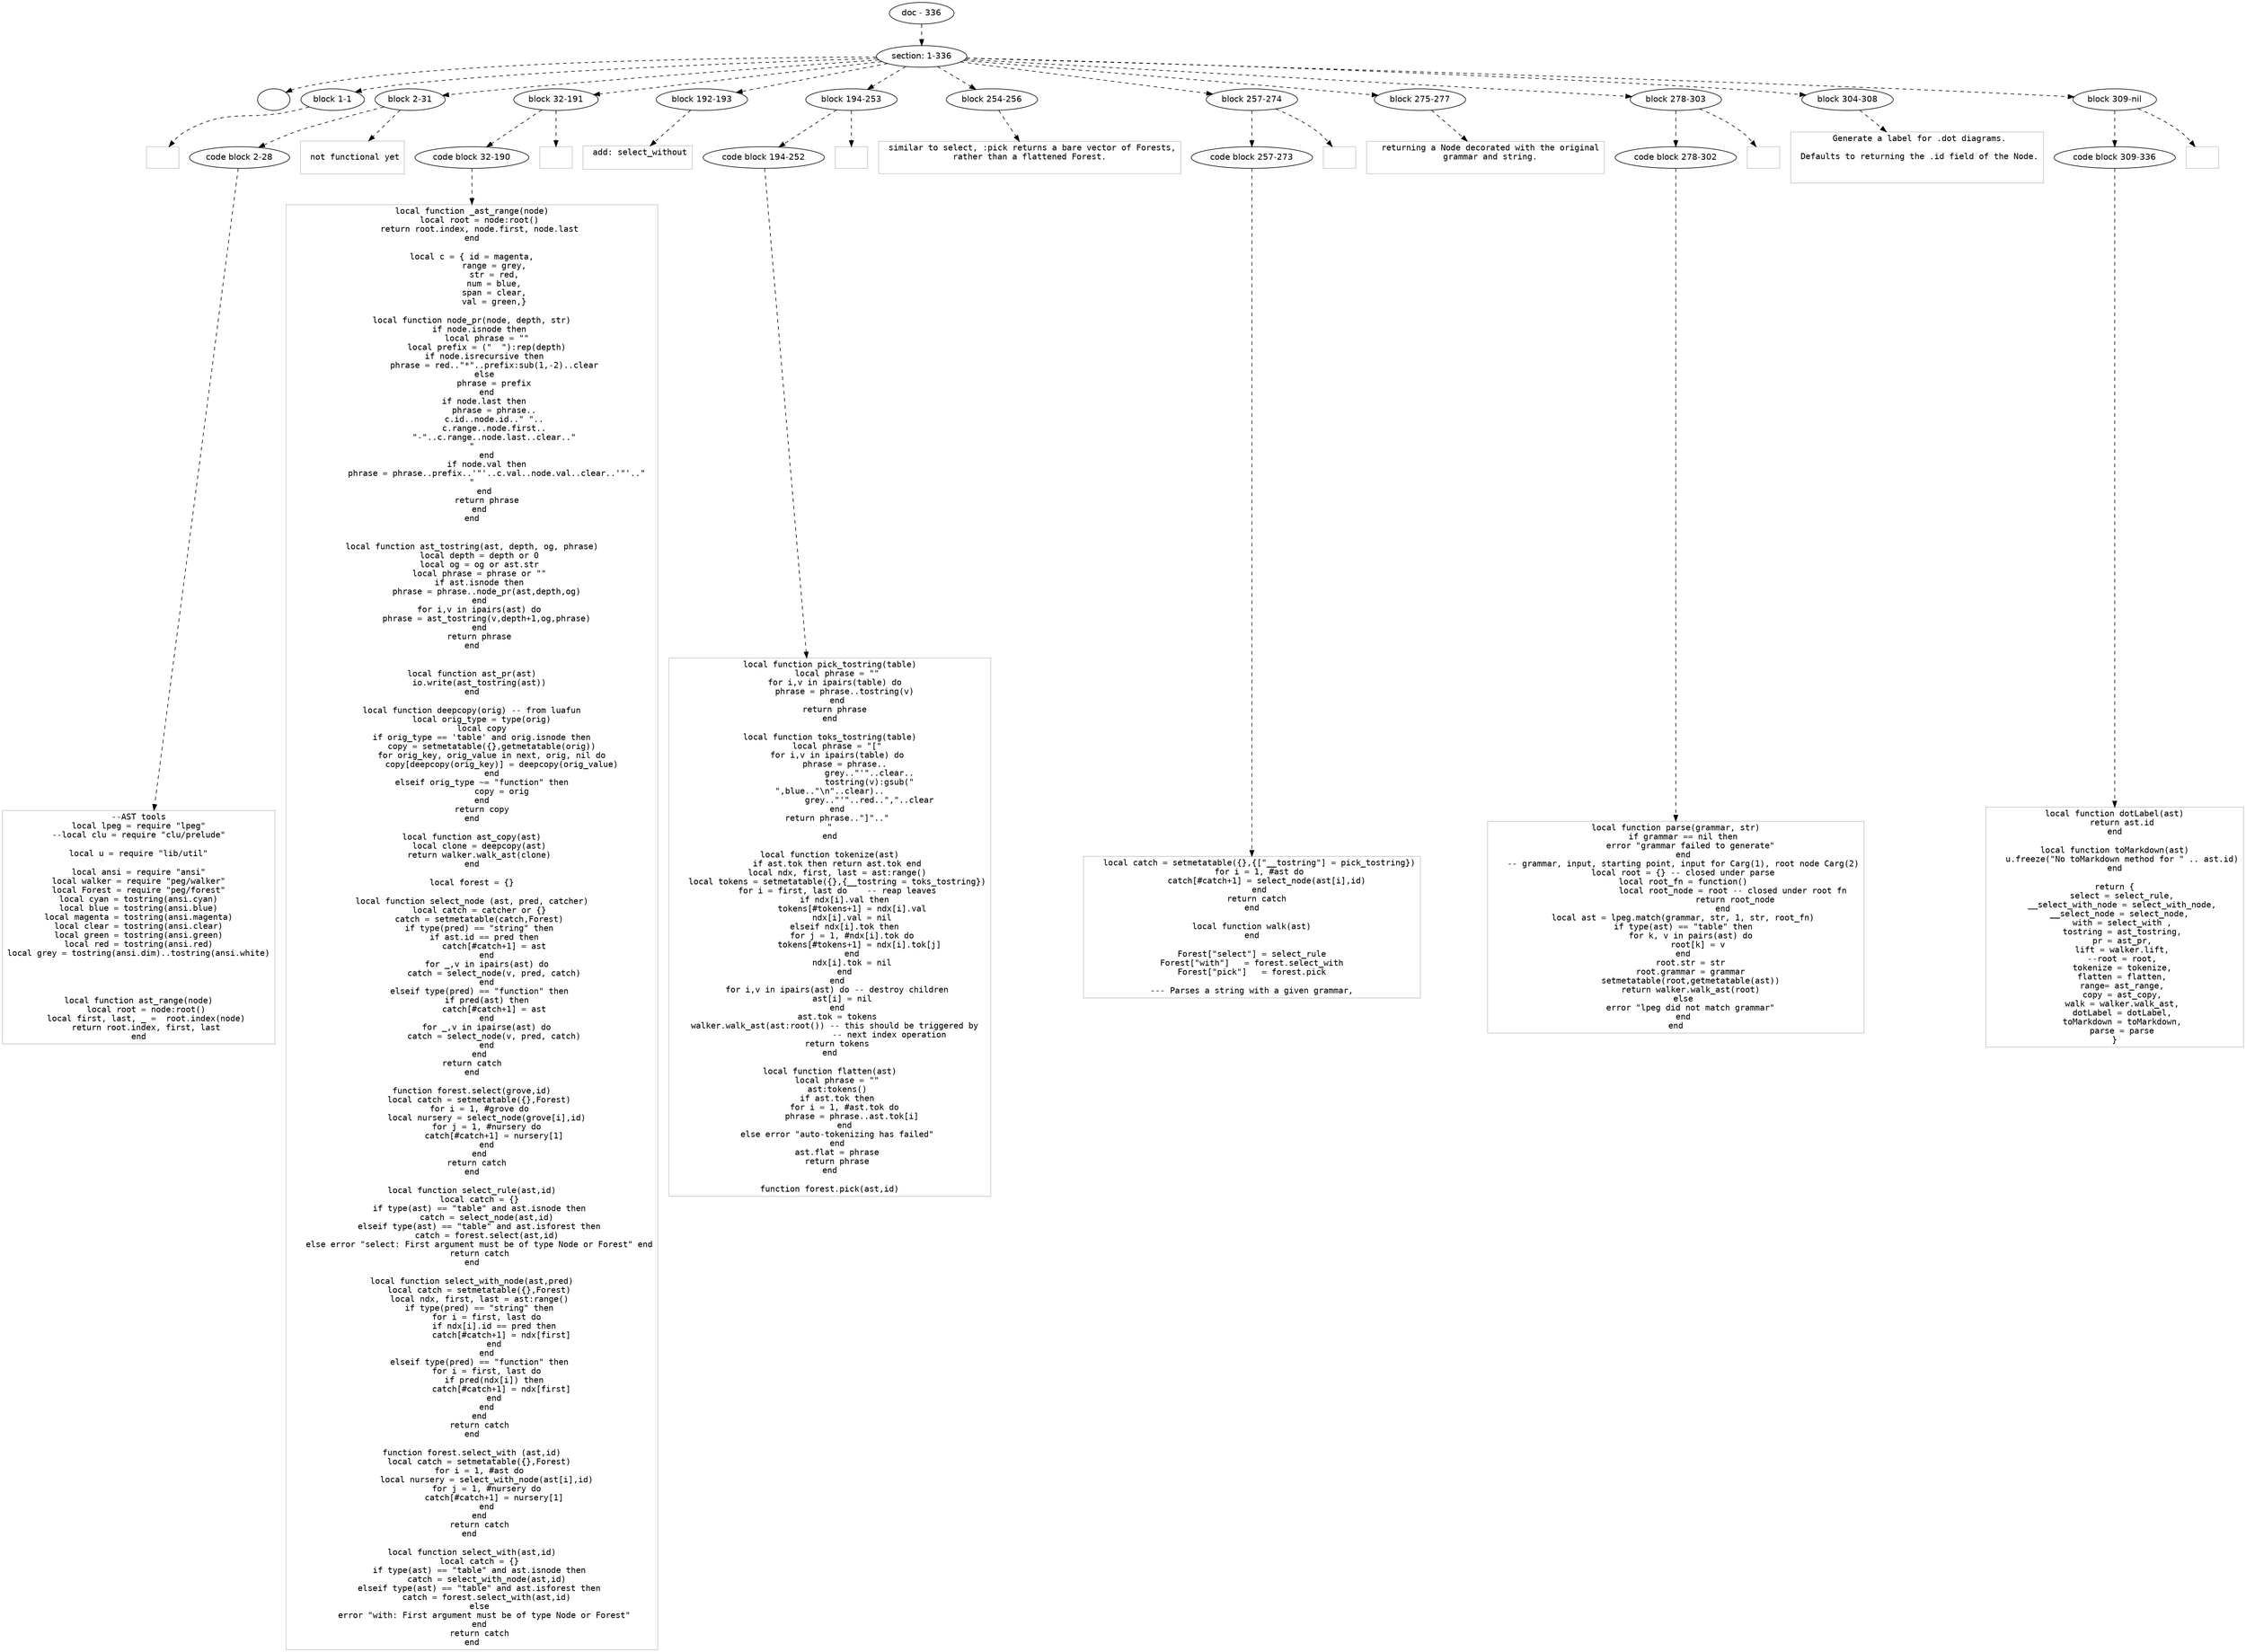 digraph hierarchy {

node [fontname=Helvetica]
edge [style=dashed]

doc_0 [label="doc - 336"]

doc_0 -> { section_1}
{rank=same; section_1}

section_1 [label="section: 1-336"]

section_1 -> { header_2 block_3 block_4 block_5 block_6 block_7 block_8 block_9 block_10 block_11 block_12 block_13}
{rank=same; header_2 block_3 block_4 block_5 block_6 block_7 block_8 block_9 block_10 block_11 block_12 block_13}

header_2 [label=""]
block_3 [label="block 1-1"]
block_4 [label="block 2-31"]
block_5 [label="block 32-191"]
block_6 [label="block 192-193"]
block_7 [label="block 194-253"]
block_8 [label="block 254-256"]
block_9 [label="block 257-274"]
block_10 [label="block 275-277"]
block_11 [label="block 278-303"]
block_12 [label="block 304-308"]
block_13 [label="block 309-nil"]


block_3 -> leaf_14
leaf_14  [color=Gray,shape=rectangle,fontname=Inconsolata,label=""]block_4 -> { codeblock_15}
{rank=same; codeblock_15}

codeblock_15 [label="code block 2-28"]


codeblock_15 -> leaf_16
leaf_16  [color=Gray,shape=rectangle,fontname=Inconsolata,label="--AST tools
local lpeg = require \"lpeg\"
--local clu = require \"clu/prelude\"

local u = require \"lib/util\"

local ansi = require \"ansi\"
local walker = require \"peg/walker\"
local Forest = require \"peg/forest\"
local cyan = tostring(ansi.cyan)
local blue = tostring(ansi.blue)
local magenta = tostring(ansi.magenta)
local clear = tostring(ansi.clear)
local green = tostring(ansi.green)
local red = tostring(ansi.red)
local grey = tostring(ansi.dim)..tostring(ansi.white)




local function ast_range(node)
   local root = node:root()
   local first, last, _ =  root.index(node)
   return root.index, first, last
end
"]
block_4 -> leaf_17
leaf_17  [color=Gray,shape=rectangle,fontname=Inconsolata,label="
 not functional yet

"]block_5 -> { codeblock_18}
{rank=same; codeblock_18}

codeblock_18 [label="code block 32-190"]


codeblock_18 -> leaf_19
leaf_19  [color=Gray,shape=rectangle,fontname=Inconsolata,label="local function _ast_range(node)
   local root = node:root()
   return root.index, node.first, node.last
end

local c = { id = magenta,
         range = grey,
         str = red,
         num = blue,
         span = clear,
         val = green,}

local function node_pr(node, depth, str)
   if node.isnode then
      local phrase = \"\"
      local prefix = (\"  \"):rep(depth)
      if node.isrecursive then 
         phrase = red..\"*\"..prefix:sub(1,-2)..clear
      else 
         phrase = prefix
      end
      if node.last then 
         phrase = phrase..
         c.id..node.id..\" \"..
         c.range..node.first..
         \"-\"..c.range..node.last..clear..\"\n\"
      end
      if node.val then
          phrase = phrase..prefix..'\"'..c.val..node.val..clear..'\"'..\"\n\"
      end 
      return phrase
   end
end


local function ast_tostring(ast, depth, og, phrase)
   local depth = depth or 0
   local og = og or ast.str
   local phrase = phrase or \"\"
   if ast.isnode then
      phrase = phrase..node_pr(ast,depth,og)
   end
   for i,v in ipairs(ast) do
      phrase = ast_tostring(v,depth+1,og,phrase)
   end
   return phrase
end


local function ast_pr(ast)
   io.write(ast_tostring(ast))
end

local function deepcopy(orig) -- from luafun
    local orig_type = type(orig)
    local copy
    if orig_type == 'table' and orig.isnode then
        copy = setmetatable({},getmetatable(orig))
        for orig_key, orig_value in next, orig, nil do
            copy[deepcopy(orig_key)] = deepcopy(orig_value)
        end
    elseif orig_type ~= \"function\" then
            copy = orig
    end
    return copy
end

local function ast_copy(ast)
   local clone = deepcopy(ast)
   return walker.walk_ast(clone)
end

local forest = {}

local function select_node (ast, pred, catcher)
   local catch = catcher or {}
   catch = setmetatable(catch,Forest)
   if type(pred) == \"string\" then
      if ast.id == pred then 
         catch[#catch+1] = ast
      end
      for _,v in ipairs(ast) do
         catch = select_node(v, pred, catch)
      end
   elseif type(pred) == \"function\" then
      if pred(ast) then
         catch[#catch+1] = ast
      end
      for _,v in ipairse(ast) do
         catch = select_node(v, pred, catch)
      end
   end
   return catch   
end

function forest.select(grove,id)
   local catch = setmetatable({},Forest)
   for i = 1, #grove do
      local nursery = select_node(grove[i],id)
      for j = 1, #nursery do
         catch[#catch+1] = nursery[1]
      end
   end
   return catch 
end

local function select_rule(ast,id)
   local catch = {}
   if type(ast) == \"table\" and ast.isnode then
      catch = select_node(ast,id)
   elseif type(ast) == \"table\" and ast.isforest then
      catch = forest.select(ast,id)
   else error \"select: First argument must be of type Node or Forest\" end
   return catch
end

local function select_with_node(ast,pred)
   local catch = setmetatable({},Forest)
   local ndx, first, last = ast:range()
   if type(pred) == \"string\" then
      for i = first, last do
         if ndx[i].id == pred then
            catch[#catch+1] = ndx[first]
         end
      end
   elseif type(pred) == \"function\" then
      for i = first, last do
         if pred(ndx[i]) then
            catch[#catch+1] = ndx[first]
         end
      end
   end
   return catch
end

function forest.select_with (ast,id)
   local catch = setmetatable({},Forest)
   for i = 1, #ast do
      local nursery = select_with_node(ast[i],id)
      for j = 1, #nursery do
         catch[#catch+1] = nursery[1]
      end
   end
   return catch
end 

local function select_with(ast,id)
   local catch = {}
   if type(ast) == \"table\" and ast.isnode then
      catch = select_with_node(ast,id)
   elseif type(ast) == \"table\" and ast.isforest then
      catch = forest.select_with(ast,id)
   else
      error \"with: First argument must be of type Node or Forest\" 
   end
   return catch
end
"]
block_5 -> leaf_20
leaf_20  [color=Gray,shape=rectangle,fontname=Inconsolata,label="
"]
block_6 -> leaf_21
leaf_21  [color=Gray,shape=rectangle,fontname=Inconsolata,label=" add: select_without

"]block_7 -> { codeblock_22}
{rank=same; codeblock_22}

codeblock_22 [label="code block 194-252"]


codeblock_22 -> leaf_23
leaf_23  [color=Gray,shape=rectangle,fontname=Inconsolata,label="local function pick_tostring(table)
   local phrase = \"\"
   for i,v in ipairs(table) do 
      phrase = phrase..tostring(v)
   end
   return phrase 
end

local function toks_tostring(table)
   local phrase = \"[\"
   for i,v in ipairs(table) do
      phrase = phrase..
                grey..\"'\"..clear..
                tostring(v):gsub(\"\n\",blue..\"\\n\"..clear)..
                grey..\"'\"..red..\",\"..clear
   end
   return phrase..\"]\"..\"\n\"
end

local function tokenize(ast)
   if ast.tok then return ast.tok end
   local ndx, first, last = ast:range()
   local tokens = setmetatable({},{__tostring = toks_tostring})
   for i = first, last do    -- reap leaves
      if ndx[i].val then
         tokens[#tokens+1] = ndx[i].val
         ndx[i].val = nil
      elseif ndx[i].tok then
         for j = 1, #ndx[i].tok do
            tokens[#tokens+1] = ndx[i].tok[j]
         end
         ndx[i].tok = nil
      end
   end
   for i,v in ipairs(ast) do -- destroy children
      ast[i] = nil 
   end
   ast.tok = tokens
   walker.walk_ast(ast:root()) -- this should be triggered by 
                        -- next index operation
   return tokens
end

local function flatten(ast)
   local phrase = \"\"
   ast:tokens()
   if ast.tok then
      for i = 1, #ast.tok do
         phrase = phrase..ast.tok[i]
      end
   else error \"auto-tokenizing has failed\"
   end
   ast.flat = phrase
   return phrase
end

function forest.pick(ast,id)
"]
block_7 -> leaf_24
leaf_24  [color=Gray,shape=rectangle,fontname=Inconsolata,label="
"]
block_8 -> leaf_25
leaf_25  [color=Gray,shape=rectangle,fontname=Inconsolata,label=" similar to select, :pick returns a bare vector of Forests,
 rather than a flattened Forest. 

"]block_9 -> { codeblock_26}
{rank=same; codeblock_26}

codeblock_26 [label="code block 257-273"]


codeblock_26 -> leaf_27
leaf_27  [color=Gray,shape=rectangle,fontname=Inconsolata,label="   local catch = setmetatable({},{[\"__tostring\"] = pick_tostring})
   for i = 1, #ast do
      catch[#catch+1] = select_node(ast[i],id)
   end
   return catch 
end

local function walk(ast)
end

Forest[\"select\"] = select_rule
Forest[\"with\"]   = forest.select_with
Forest[\"pick\"]   = forest.pick

--- Parses a string with a given grammar,
"]
block_9 -> leaf_28
leaf_28  [color=Gray,shape=rectangle,fontname=Inconsolata,label="
"]
block_10 -> leaf_29
leaf_29  [color=Gray,shape=rectangle,fontname=Inconsolata,label="  returning a Node decorated with the original
  grammar and string.

"]block_11 -> { codeblock_30}
{rank=same; codeblock_30}

codeblock_30 [label="code block 278-302"]


codeblock_30 -> leaf_31
leaf_31  [color=Gray,shape=rectangle,fontname=Inconsolata,label="local function parse(grammar, str)
   if grammar == nil then
      error \"grammar failed to generate\"
   end
   -- grammar, input, starting point, input for Carg(1), root node Carg(2)
   local root = {} -- closed under parse
   local root_fn = function()
                        local root_node = root -- closed under root fn 
                        return root_node
                   end
   local ast = lpeg.match(grammar, str, 1, str, root_fn)
   if type(ast) == \"table\" then
      for k, v in pairs(ast) do
         root[k] = v
      end   
      root.str = str
      root.grammar = grammar
      setmetatable(root,getmetatable(ast))
      return walker.walk_ast(root)
   else
      error \"lpeg did not match grammar\"
   end
end
"]
block_11 -> leaf_32
leaf_32  [color=Gray,shape=rectangle,fontname=Inconsolata,label="
"]
block_12 -> leaf_33
leaf_33  [color=Gray,shape=rectangle,fontname=Inconsolata,label=" Generate a label for .dot diagrams.
 
 Defaults to returning the .id field of the Node.


"]block_13 -> { codeblock_34}
{rank=same; codeblock_34}

codeblock_34 [label="code block 309-336"]


codeblock_34 -> leaf_35
leaf_35  [color=Gray,shape=rectangle,fontname=Inconsolata,label="local function dotLabel(ast)
   return ast.id
end

local function toMarkdown(ast)
   u.freeze(\"No toMarkdown method for \" .. ast.id)
end

return {
   select = select_rule,
   __select_with_node = select_with_node,
   __select_node = select_node, 
   with = select_with ,
   tostring = ast_tostring,
   pr = ast_pr,
   lift = walker.lift,
   --root = root,
   tokenize = tokenize,
   flatten = flatten,
   range= ast_range,
   copy = ast_copy,
   walk = walker.walk_ast,
   dotLabel = dotLabel,
   toMarkdown = toMarkdown,
   parse = parse
}
"]
block_13 -> leaf_36
leaf_36  [color=Gray,shape=rectangle,fontname=Inconsolata,label="
"]
}
